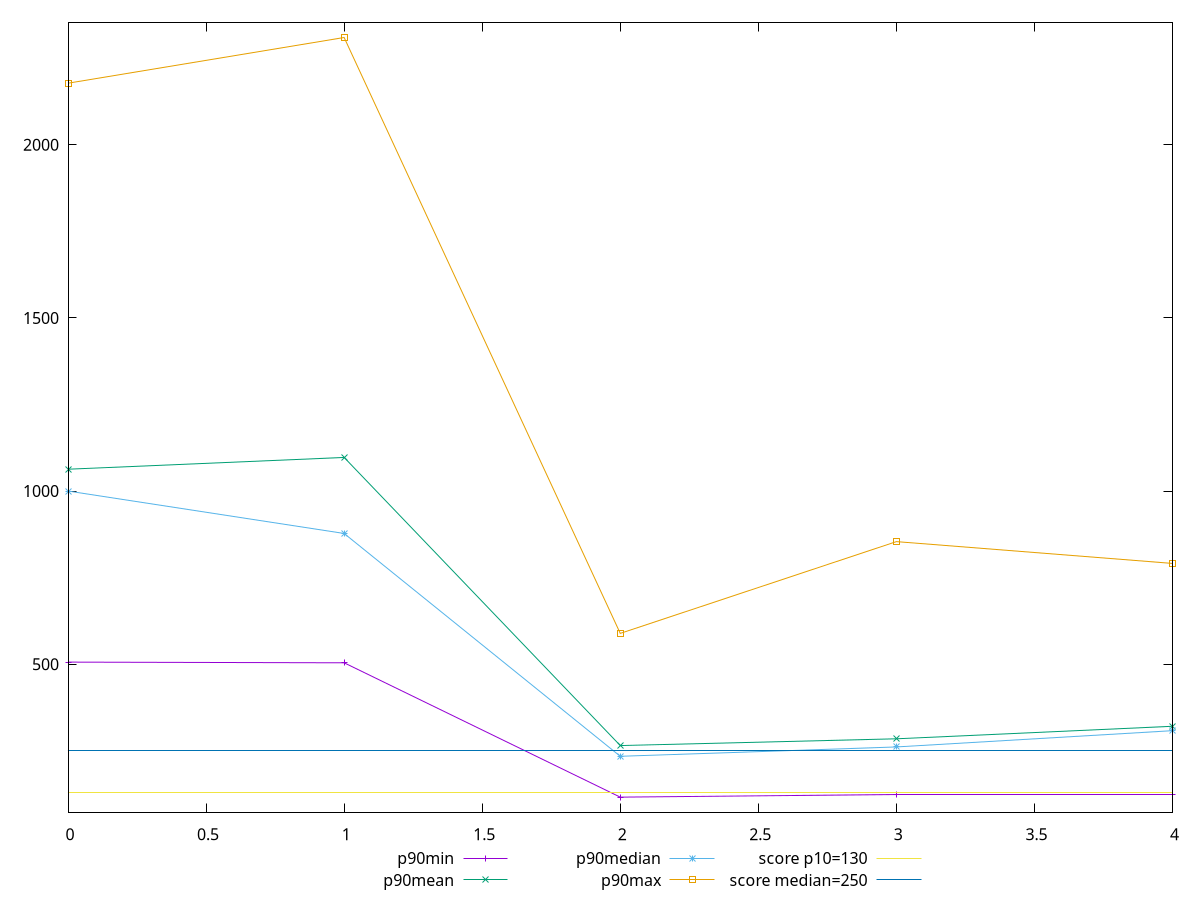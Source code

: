 reset

$p90Min <<EOF
0 506.0000000000009
1 504
2 116
3 124
4 124
EOF

$p90Mean <<EOF
0 1063.1063829787236
1 1097.1489361702127
2 265.02127659574467
3 284.531914893617
4 320.70212765957444
EOF

$p90Median <<EOF
0 1000.0000000000009
1 877.5000000000009
2 234
3 261
4 308
EOF

$p90Max <<EOF
0 2178.000000000002
1 2310.000000000002
2 588.9999999999995
3 854.0000000000005
4 791
EOF

set key outside below
set xrange [0:4]
set yrange [72.11999999999996:2353.880000000002]
set trange [72.11999999999996:2353.880000000002]
set terminal svg size 640, 560 enhanced background rgb 'white'
set output "report_00013_2021-02-09T12-04-24.940Z/max-potential-fid/progression/value.svg"

plot $p90Min title "p90min" with linespoints, \
     $p90Mean title "p90mean" with linespoints, \
     $p90Median title "p90median" with linespoints, \
     $p90Max title "p90max" with linespoints, \
     130 title "score p10=130", \
     250 title "score median=250"

reset
